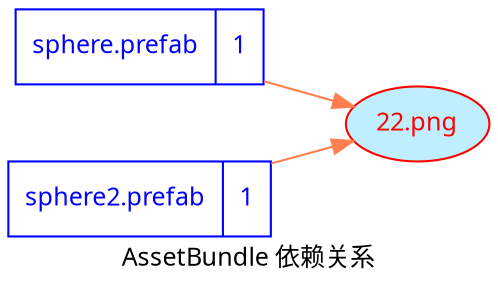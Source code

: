 digraph dep {
    fontname = "Microsoft YaHei";
    label = "AssetBundle 依赖关系"
    nodesep=0.5
    rankdir = "LR"
    fontsize = 12;
    node [ fontname = "Microsoft YaHei", fontsize = 12, shape = "record" color="skyblue"];
    edge [ fontname = "Microsoft YaHei", fontsize = 12 , color="coral"];
	"sphere.prefab" [color="blue", fontcolor="blue", label="{<f0> sphere.prefab |<f1> 1 }"]
	"sphere2.prefab" [color="blue", fontcolor="blue", label="{<f0> sphere2.prefab |<f1> 1 }"]
	"22.png" [color="red", fontcolor="red", shape="ellipse", fillcolor="lightblue1", style="filled"]
	"sphere.prefab"->"22.png"

	"sphere2.prefab"->"22.png"


}
